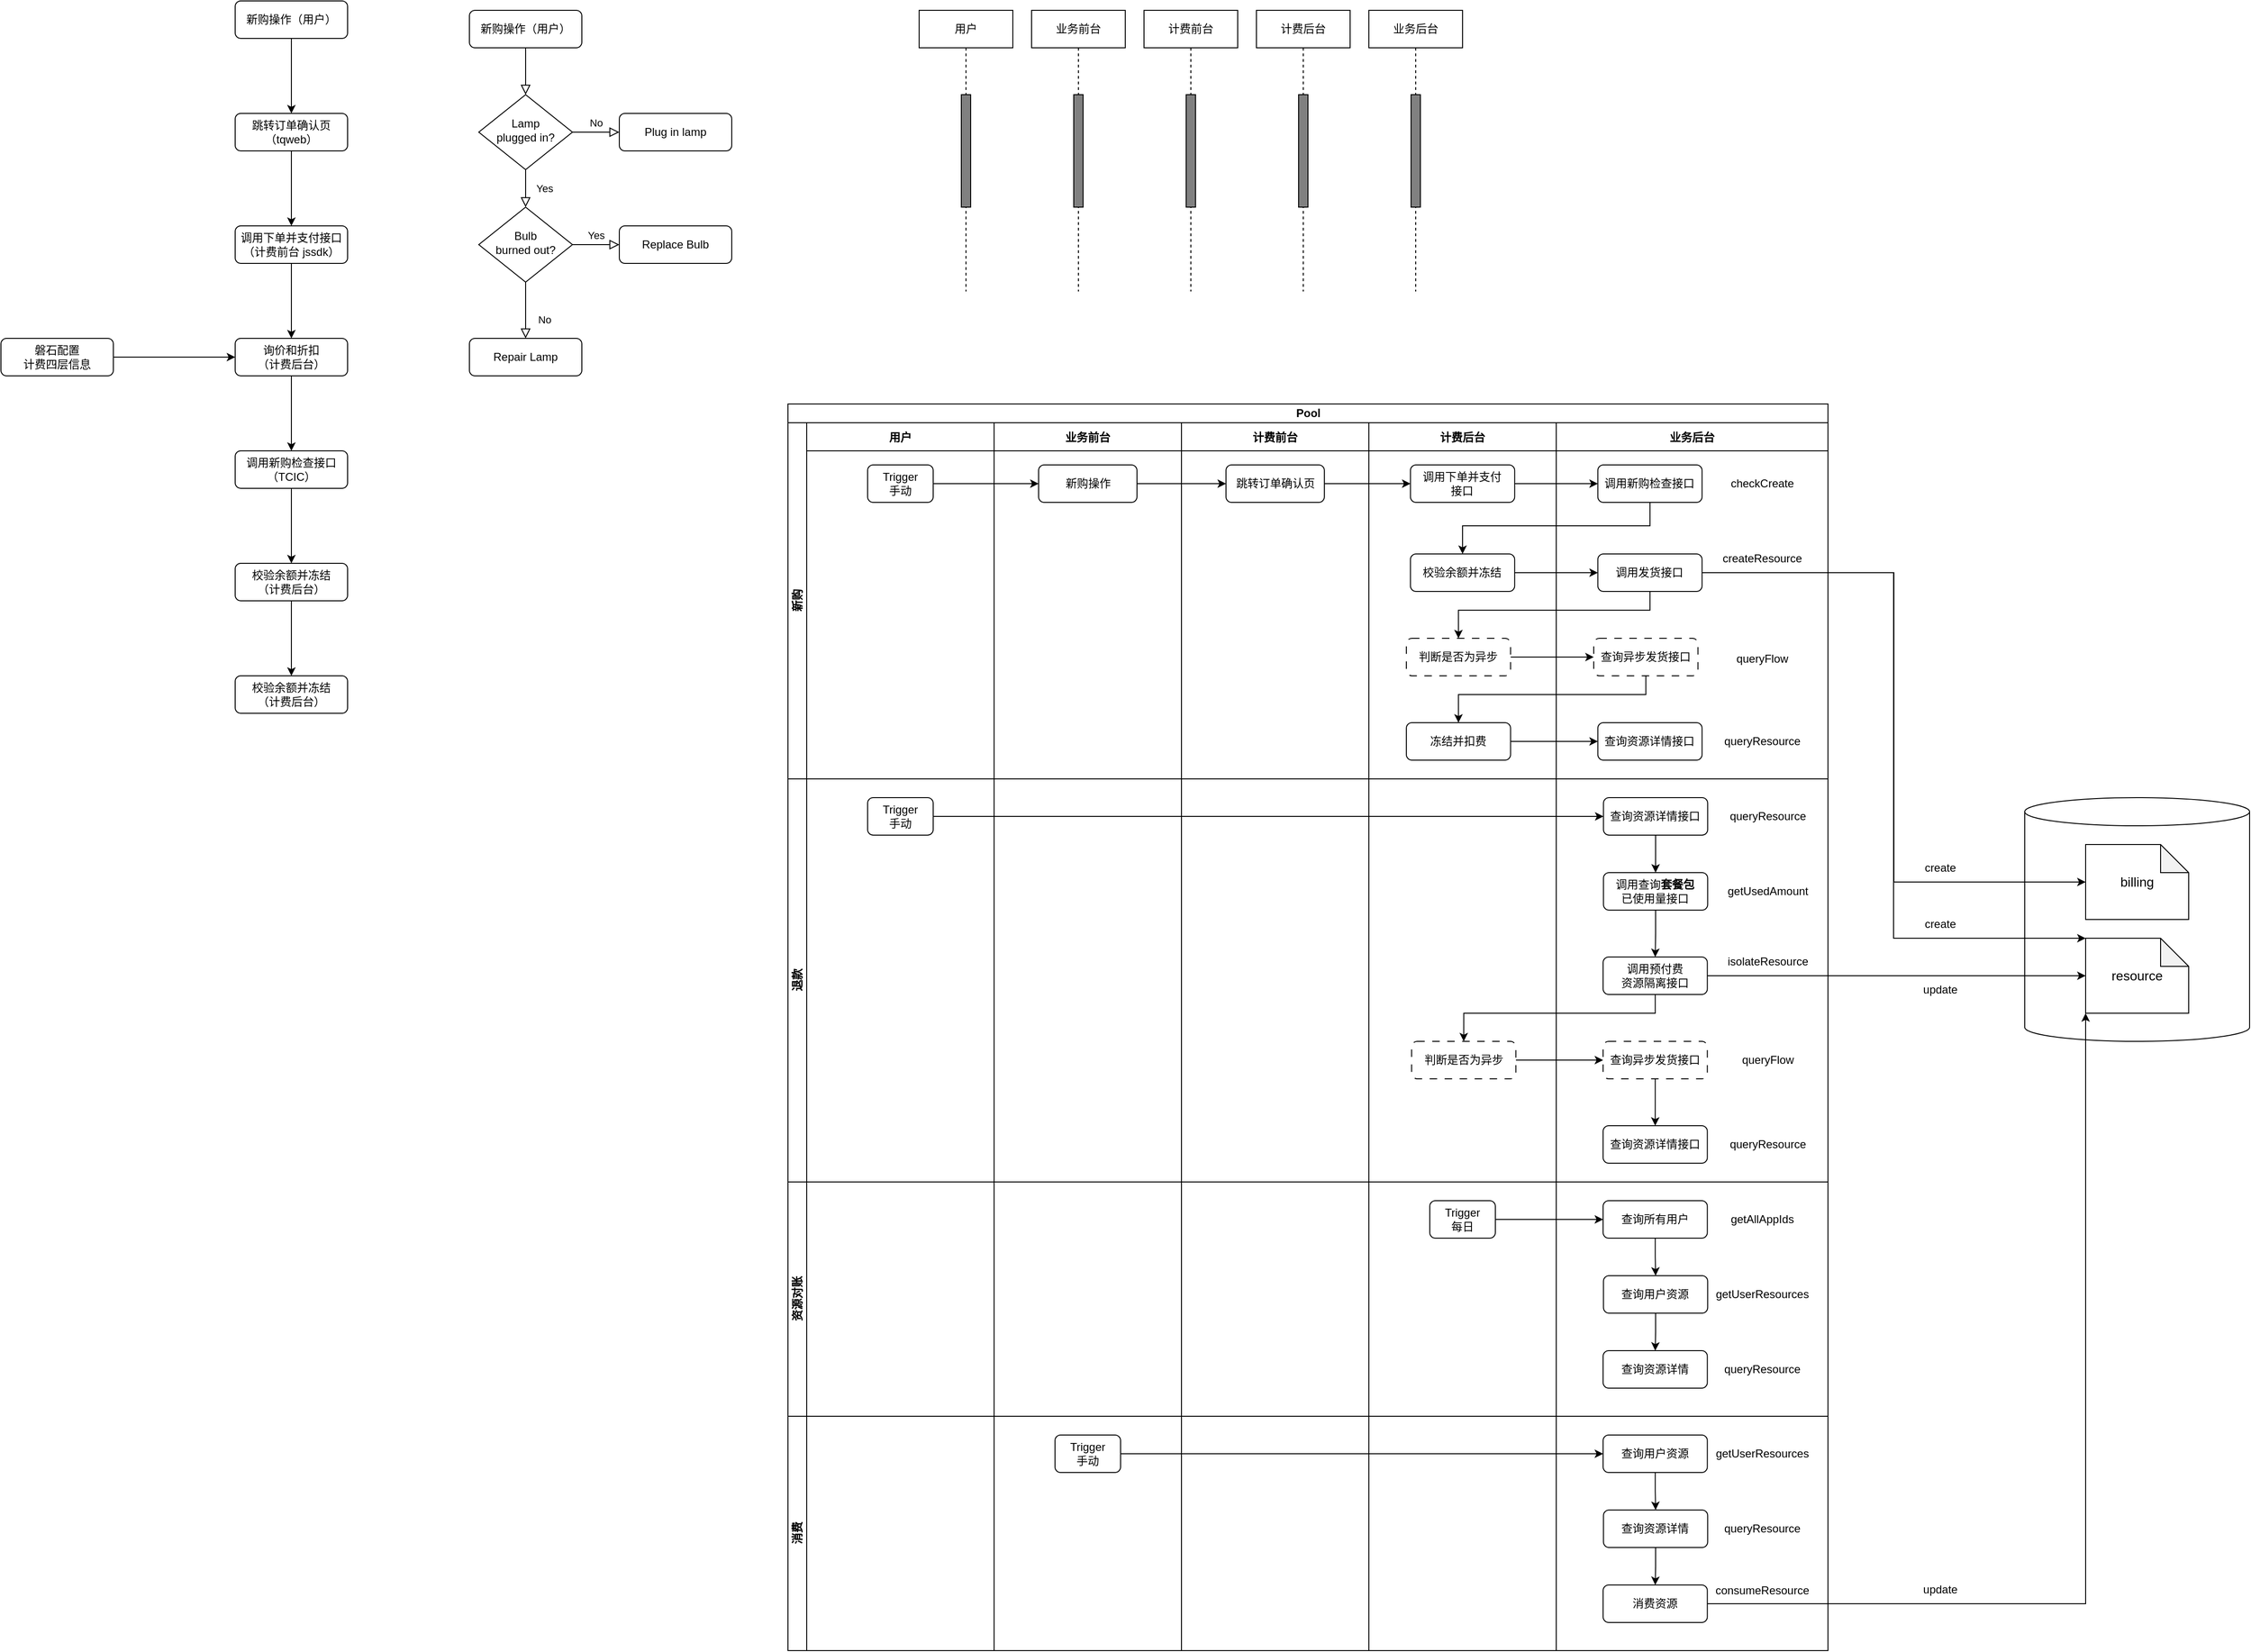 <mxfile version="22.1.11" type="github" pages="2">
  <diagram id="C5RBs43oDa-KdzZeNtuy" name="接口相关">
    <mxGraphModel dx="3297" dy="1367" grid="1" gridSize="10" guides="1" tooltips="1" connect="1" arrows="1" fold="1" page="1" pageScale="1" pageWidth="827" pageHeight="1169" math="0" shadow="0">
      <root>
        <mxCell id="WIyWlLk6GJQsqaUBKTNV-0" />
        <mxCell id="WIyWlLk6GJQsqaUBKTNV-1" parent="WIyWlLk6GJQsqaUBKTNV-0" />
        <mxCell id="WIyWlLk6GJQsqaUBKTNV-2" value="" style="rounded=0;html=1;jettySize=auto;orthogonalLoop=1;fontSize=11;endArrow=block;endFill=0;endSize=8;strokeWidth=1;shadow=0;labelBackgroundColor=none;edgeStyle=orthogonalEdgeStyle;" parent="WIyWlLk6GJQsqaUBKTNV-1" source="WIyWlLk6GJQsqaUBKTNV-3" target="WIyWlLk6GJQsqaUBKTNV-6" edge="1">
          <mxGeometry relative="1" as="geometry" />
        </mxCell>
        <mxCell id="WIyWlLk6GJQsqaUBKTNV-3" value="新购操作（用户）" style="rounded=1;whiteSpace=wrap;html=1;fontSize=12;glass=0;strokeWidth=1;shadow=0;" parent="WIyWlLk6GJQsqaUBKTNV-1" vertex="1">
          <mxGeometry x="160" y="80" width="120" height="40" as="geometry" />
        </mxCell>
        <mxCell id="WIyWlLk6GJQsqaUBKTNV-4" value="Yes" style="rounded=0;html=1;jettySize=auto;orthogonalLoop=1;fontSize=11;endArrow=block;endFill=0;endSize=8;strokeWidth=1;shadow=0;labelBackgroundColor=none;edgeStyle=orthogonalEdgeStyle;" parent="WIyWlLk6GJQsqaUBKTNV-1" source="WIyWlLk6GJQsqaUBKTNV-6" target="WIyWlLk6GJQsqaUBKTNV-10" edge="1">
          <mxGeometry y="20" relative="1" as="geometry">
            <mxPoint as="offset" />
          </mxGeometry>
        </mxCell>
        <mxCell id="WIyWlLk6GJQsqaUBKTNV-5" value="No" style="edgeStyle=orthogonalEdgeStyle;rounded=0;html=1;jettySize=auto;orthogonalLoop=1;fontSize=11;endArrow=block;endFill=0;endSize=8;strokeWidth=1;shadow=0;labelBackgroundColor=none;" parent="WIyWlLk6GJQsqaUBKTNV-1" source="WIyWlLk6GJQsqaUBKTNV-6" target="WIyWlLk6GJQsqaUBKTNV-7" edge="1">
          <mxGeometry y="10" relative="1" as="geometry">
            <mxPoint as="offset" />
          </mxGeometry>
        </mxCell>
        <mxCell id="WIyWlLk6GJQsqaUBKTNV-6" value="Lamp&lt;br&gt;plugged in?" style="rhombus;whiteSpace=wrap;html=1;shadow=0;fontFamily=Helvetica;fontSize=12;align=center;strokeWidth=1;spacing=6;spacingTop=-4;" parent="WIyWlLk6GJQsqaUBKTNV-1" vertex="1">
          <mxGeometry x="170" y="170" width="100" height="80" as="geometry" />
        </mxCell>
        <mxCell id="WIyWlLk6GJQsqaUBKTNV-7" value="Plug in lamp" style="rounded=1;whiteSpace=wrap;html=1;fontSize=12;glass=0;strokeWidth=1;shadow=0;" parent="WIyWlLk6GJQsqaUBKTNV-1" vertex="1">
          <mxGeometry x="320" y="190" width="120" height="40" as="geometry" />
        </mxCell>
        <mxCell id="WIyWlLk6GJQsqaUBKTNV-8" value="No" style="rounded=0;html=1;jettySize=auto;orthogonalLoop=1;fontSize=11;endArrow=block;endFill=0;endSize=8;strokeWidth=1;shadow=0;labelBackgroundColor=none;edgeStyle=orthogonalEdgeStyle;" parent="WIyWlLk6GJQsqaUBKTNV-1" source="WIyWlLk6GJQsqaUBKTNV-10" target="WIyWlLk6GJQsqaUBKTNV-11" edge="1">
          <mxGeometry x="0.333" y="20" relative="1" as="geometry">
            <mxPoint as="offset" />
          </mxGeometry>
        </mxCell>
        <mxCell id="WIyWlLk6GJQsqaUBKTNV-9" value="Yes" style="edgeStyle=orthogonalEdgeStyle;rounded=0;html=1;jettySize=auto;orthogonalLoop=1;fontSize=11;endArrow=block;endFill=0;endSize=8;strokeWidth=1;shadow=0;labelBackgroundColor=none;" parent="WIyWlLk6GJQsqaUBKTNV-1" source="WIyWlLk6GJQsqaUBKTNV-10" target="WIyWlLk6GJQsqaUBKTNV-12" edge="1">
          <mxGeometry y="10" relative="1" as="geometry">
            <mxPoint as="offset" />
          </mxGeometry>
        </mxCell>
        <mxCell id="WIyWlLk6GJQsqaUBKTNV-10" value="Bulb&lt;br&gt;burned out?" style="rhombus;whiteSpace=wrap;html=1;shadow=0;fontFamily=Helvetica;fontSize=12;align=center;strokeWidth=1;spacing=6;spacingTop=-4;" parent="WIyWlLk6GJQsqaUBKTNV-1" vertex="1">
          <mxGeometry x="170" y="290" width="100" height="80" as="geometry" />
        </mxCell>
        <mxCell id="WIyWlLk6GJQsqaUBKTNV-11" value="Repair Lamp" style="rounded=1;whiteSpace=wrap;html=1;fontSize=12;glass=0;strokeWidth=1;shadow=0;" parent="WIyWlLk6GJQsqaUBKTNV-1" vertex="1">
          <mxGeometry x="160" y="430" width="120" height="40" as="geometry" />
        </mxCell>
        <mxCell id="WIyWlLk6GJQsqaUBKTNV-12" value="Replace Bulb" style="rounded=1;whiteSpace=wrap;html=1;fontSize=12;glass=0;strokeWidth=1;shadow=0;" parent="WIyWlLk6GJQsqaUBKTNV-1" vertex="1">
          <mxGeometry x="320" y="310" width="120" height="40" as="geometry" />
        </mxCell>
        <mxCell id="LMd1qXZVv6Ur84xknYHX-2" value="" style="edgeStyle=orthogonalEdgeStyle;rounded=0;orthogonalLoop=1;jettySize=auto;html=1;" edge="1" parent="WIyWlLk6GJQsqaUBKTNV-1" source="LMd1qXZVv6Ur84xknYHX-0" target="LMd1qXZVv6Ur84xknYHX-1">
          <mxGeometry relative="1" as="geometry" />
        </mxCell>
        <mxCell id="LMd1qXZVv6Ur84xknYHX-0" value="新购操作（用户）" style="rounded=1;whiteSpace=wrap;html=1;fontSize=12;glass=0;strokeWidth=1;shadow=0;" vertex="1" parent="WIyWlLk6GJQsqaUBKTNV-1">
          <mxGeometry x="-90" y="70" width="120" height="40" as="geometry" />
        </mxCell>
        <mxCell id="LMd1qXZVv6Ur84xknYHX-4" value="" style="edgeStyle=orthogonalEdgeStyle;rounded=0;orthogonalLoop=1;jettySize=auto;html=1;" edge="1" parent="WIyWlLk6GJQsqaUBKTNV-1" source="LMd1qXZVv6Ur84xknYHX-1" target="LMd1qXZVv6Ur84xknYHX-3">
          <mxGeometry relative="1" as="geometry" />
        </mxCell>
        <mxCell id="LMd1qXZVv6Ur84xknYHX-1" value="跳转订单确认页（tqweb）" style="rounded=1;whiteSpace=wrap;html=1;fontSize=12;glass=0;strokeWidth=1;shadow=0;" vertex="1" parent="WIyWlLk6GJQsqaUBKTNV-1">
          <mxGeometry x="-90" y="190" width="120" height="40" as="geometry" />
        </mxCell>
        <mxCell id="LMd1qXZVv6Ur84xknYHX-6" value="" style="edgeStyle=orthogonalEdgeStyle;rounded=0;orthogonalLoop=1;jettySize=auto;html=1;" edge="1" parent="WIyWlLk6GJQsqaUBKTNV-1" source="LMd1qXZVv6Ur84xknYHX-3" target="LMd1qXZVv6Ur84xknYHX-5">
          <mxGeometry relative="1" as="geometry" />
        </mxCell>
        <mxCell id="LMd1qXZVv6Ur84xknYHX-3" value="调用下单并支付接口（计费前台 jssdk）" style="rounded=1;whiteSpace=wrap;html=1;fontSize=12;glass=0;strokeWidth=1;shadow=0;" vertex="1" parent="WIyWlLk6GJQsqaUBKTNV-1">
          <mxGeometry x="-90" y="310" width="120" height="40" as="geometry" />
        </mxCell>
        <mxCell id="LMd1qXZVv6Ur84xknYHX-10" value="" style="edgeStyle=orthogonalEdgeStyle;rounded=0;orthogonalLoop=1;jettySize=auto;html=1;" edge="1" parent="WIyWlLk6GJQsqaUBKTNV-1" source="LMd1qXZVv6Ur84xknYHX-5" target="LMd1qXZVv6Ur84xknYHX-9">
          <mxGeometry relative="1" as="geometry" />
        </mxCell>
        <mxCell id="LMd1qXZVv6Ur84xknYHX-5" value="询价和折扣&lt;br&gt;（计费后台）" style="rounded=1;whiteSpace=wrap;html=1;fontSize=12;glass=0;strokeWidth=1;shadow=0;" vertex="1" parent="WIyWlLk6GJQsqaUBKTNV-1">
          <mxGeometry x="-90" y="430" width="120" height="40" as="geometry" />
        </mxCell>
        <mxCell id="LMd1qXZVv6Ur84xknYHX-8" style="edgeStyle=orthogonalEdgeStyle;rounded=0;orthogonalLoop=1;jettySize=auto;html=1;entryX=0;entryY=0.5;entryDx=0;entryDy=0;" edge="1" parent="WIyWlLk6GJQsqaUBKTNV-1" source="LMd1qXZVv6Ur84xknYHX-7" target="LMd1qXZVv6Ur84xknYHX-5">
          <mxGeometry relative="1" as="geometry" />
        </mxCell>
        <mxCell id="LMd1qXZVv6Ur84xknYHX-7" value="磐石配置&lt;br&gt;计费四层信息" style="rounded=1;whiteSpace=wrap;html=1;fontSize=12;glass=0;strokeWidth=1;shadow=0;" vertex="1" parent="WIyWlLk6GJQsqaUBKTNV-1">
          <mxGeometry x="-340" y="430" width="120" height="40" as="geometry" />
        </mxCell>
        <mxCell id="LMd1qXZVv6Ur84xknYHX-12" value="" style="edgeStyle=orthogonalEdgeStyle;rounded=0;orthogonalLoop=1;jettySize=auto;html=1;" edge="1" parent="WIyWlLk6GJQsqaUBKTNV-1" source="LMd1qXZVv6Ur84xknYHX-9" target="LMd1qXZVv6Ur84xknYHX-11">
          <mxGeometry relative="1" as="geometry" />
        </mxCell>
        <mxCell id="LMd1qXZVv6Ur84xknYHX-9" value="调用新购检查接口&lt;br&gt;（TCIC）" style="rounded=1;whiteSpace=wrap;html=1;fontSize=12;glass=0;strokeWidth=1;shadow=0;" vertex="1" parent="WIyWlLk6GJQsqaUBKTNV-1">
          <mxGeometry x="-90" y="550" width="120" height="40" as="geometry" />
        </mxCell>
        <mxCell id="LMd1qXZVv6Ur84xknYHX-14" value="" style="edgeStyle=orthogonalEdgeStyle;rounded=0;orthogonalLoop=1;jettySize=auto;html=1;" edge="1" parent="WIyWlLk6GJQsqaUBKTNV-1" source="LMd1qXZVv6Ur84xknYHX-11" target="LMd1qXZVv6Ur84xknYHX-13">
          <mxGeometry relative="1" as="geometry" />
        </mxCell>
        <mxCell id="LMd1qXZVv6Ur84xknYHX-11" value="校验余额并冻结&lt;br style=&quot;border-color: var(--border-color);&quot;&gt;（计费后台）" style="rounded=1;whiteSpace=wrap;html=1;fontSize=12;glass=0;strokeWidth=1;shadow=0;" vertex="1" parent="WIyWlLk6GJQsqaUBKTNV-1">
          <mxGeometry x="-90" y="670" width="120" height="40" as="geometry" />
        </mxCell>
        <mxCell id="LMd1qXZVv6Ur84xknYHX-13" value="校验余额并冻结&lt;br style=&quot;border-color: var(--border-color);&quot;&gt;（计费后台）" style="rounded=1;whiteSpace=wrap;html=1;fontSize=12;glass=0;strokeWidth=1;shadow=0;" vertex="1" parent="WIyWlLk6GJQsqaUBKTNV-1">
          <mxGeometry x="-90" y="790" width="120" height="40" as="geometry" />
        </mxCell>
        <mxCell id="LMd1qXZVv6Ur84xknYHX-15" value="业务前台" style="shape=umlLifeline;perimeter=lifelinePerimeter;whiteSpace=wrap;html=1;container=1;dropTarget=0;collapsible=0;recursiveResize=0;outlineConnect=0;portConstraint=eastwest;newEdgeStyle={&quot;edgeStyle&quot;:&quot;elbowEdgeStyle&quot;,&quot;elbow&quot;:&quot;vertical&quot;,&quot;curved&quot;:0,&quot;rounded&quot;:0};" vertex="1" parent="WIyWlLk6GJQsqaUBKTNV-1">
          <mxGeometry x="760" y="80" width="100" height="300" as="geometry" />
        </mxCell>
        <mxCell id="LMd1qXZVv6Ur84xknYHX-16" value="" style="html=1;points=[[0,0,0,0,5],[0,1,0,0,-5],[1,0,0,0,5],[1,1,0,0,-5]];perimeter=orthogonalPerimeter;outlineConnect=0;targetShapes=umlLifeline;portConstraint=eastwest;newEdgeStyle={&quot;curved&quot;:0,&quot;rounded&quot;:0};fillColor=#808080;" vertex="1" parent="LMd1qXZVv6Ur84xknYHX-15">
          <mxGeometry x="45" y="90" width="10" height="120" as="geometry" />
        </mxCell>
        <mxCell id="LMd1qXZVv6Ur84xknYHX-17" value="用户" style="shape=umlLifeline;perimeter=lifelinePerimeter;whiteSpace=wrap;html=1;container=1;dropTarget=0;collapsible=0;recursiveResize=0;outlineConnect=0;portConstraint=eastwest;newEdgeStyle={&quot;edgeStyle&quot;:&quot;elbowEdgeStyle&quot;,&quot;elbow&quot;:&quot;vertical&quot;,&quot;curved&quot;:0,&quot;rounded&quot;:0};" vertex="1" parent="WIyWlLk6GJQsqaUBKTNV-1">
          <mxGeometry x="640" y="80" width="100" height="300" as="geometry" />
        </mxCell>
        <mxCell id="LMd1qXZVv6Ur84xknYHX-23" value="" style="html=1;points=[[0,0,0,0,5],[0,1,0,0,-5],[1,0,0,0,5],[1,1,0,0,-5]];perimeter=orthogonalPerimeter;outlineConnect=0;targetShapes=umlLifeline;portConstraint=eastwest;newEdgeStyle={&quot;curved&quot;:0,&quot;rounded&quot;:0};fillColor=#808080;" vertex="1" parent="LMd1qXZVv6Ur84xknYHX-17">
          <mxGeometry x="45" y="90" width="10" height="120" as="geometry" />
        </mxCell>
        <mxCell id="LMd1qXZVv6Ur84xknYHX-24" value="计费后台" style="shape=umlLifeline;perimeter=lifelinePerimeter;whiteSpace=wrap;html=1;container=1;dropTarget=0;collapsible=0;recursiveResize=0;outlineConnect=0;portConstraint=eastwest;newEdgeStyle={&quot;edgeStyle&quot;:&quot;elbowEdgeStyle&quot;,&quot;elbow&quot;:&quot;vertical&quot;,&quot;curved&quot;:0,&quot;rounded&quot;:0};" vertex="1" parent="WIyWlLk6GJQsqaUBKTNV-1">
          <mxGeometry x="1000" y="80" width="100" height="300" as="geometry" />
        </mxCell>
        <mxCell id="LMd1qXZVv6Ur84xknYHX-25" value="" style="html=1;points=[[0,0,0,0,5],[0,1,0,0,-5],[1,0,0,0,5],[1,1,0,0,-5]];perimeter=orthogonalPerimeter;outlineConnect=0;targetShapes=umlLifeline;portConstraint=eastwest;newEdgeStyle={&quot;curved&quot;:0,&quot;rounded&quot;:0};fillColor=#808080;" vertex="1" parent="LMd1qXZVv6Ur84xknYHX-24">
          <mxGeometry x="45" y="90" width="10" height="120" as="geometry" />
        </mxCell>
        <mxCell id="LMd1qXZVv6Ur84xknYHX-26" value="计费前台" style="shape=umlLifeline;perimeter=lifelinePerimeter;whiteSpace=wrap;html=1;container=1;dropTarget=0;collapsible=0;recursiveResize=0;outlineConnect=0;portConstraint=eastwest;newEdgeStyle={&quot;edgeStyle&quot;:&quot;elbowEdgeStyle&quot;,&quot;elbow&quot;:&quot;vertical&quot;,&quot;curved&quot;:0,&quot;rounded&quot;:0};" vertex="1" parent="WIyWlLk6GJQsqaUBKTNV-1">
          <mxGeometry x="880" y="80" width="100" height="300" as="geometry" />
        </mxCell>
        <mxCell id="LMd1qXZVv6Ur84xknYHX-27" value="" style="html=1;points=[[0,0,0,0,5],[0,1,0,0,-5],[1,0,0,0,5],[1,1,0,0,-5]];perimeter=orthogonalPerimeter;outlineConnect=0;targetShapes=umlLifeline;portConstraint=eastwest;newEdgeStyle={&quot;curved&quot;:0,&quot;rounded&quot;:0};fillColor=#808080;" vertex="1" parent="LMd1qXZVv6Ur84xknYHX-26">
          <mxGeometry x="45" y="90" width="10" height="120" as="geometry" />
        </mxCell>
        <mxCell id="LMd1qXZVv6Ur84xknYHX-30" value="业务后台" style="shape=umlLifeline;perimeter=lifelinePerimeter;whiteSpace=wrap;html=1;container=1;dropTarget=0;collapsible=0;recursiveResize=0;outlineConnect=0;portConstraint=eastwest;newEdgeStyle={&quot;edgeStyle&quot;:&quot;elbowEdgeStyle&quot;,&quot;elbow&quot;:&quot;vertical&quot;,&quot;curved&quot;:0,&quot;rounded&quot;:0};" vertex="1" parent="WIyWlLk6GJQsqaUBKTNV-1">
          <mxGeometry x="1120" y="80" width="100" height="300" as="geometry" />
        </mxCell>
        <mxCell id="LMd1qXZVv6Ur84xknYHX-31" value="" style="html=1;points=[[0,0,0,0,5],[0,1,0,0,-5],[1,0,0,0,5],[1,1,0,0,-5]];perimeter=orthogonalPerimeter;outlineConnect=0;targetShapes=umlLifeline;portConstraint=eastwest;newEdgeStyle={&quot;curved&quot;:0,&quot;rounded&quot;:0};fillColor=#808080;" vertex="1" parent="LMd1qXZVv6Ur84xknYHX-30">
          <mxGeometry x="45" y="90" width="10" height="120" as="geometry" />
        </mxCell>
        <mxCell id="LMd1qXZVv6Ur84xknYHX-55" value="Pool" style="swimlane;childLayout=stackLayout;resizeParent=1;resizeParentMax=0;horizontal=1;startSize=20;horizontalStack=0;html=1;" vertex="1" parent="WIyWlLk6GJQsqaUBKTNV-1">
          <mxGeometry x="500" y="500" width="1110" height="400" as="geometry" />
        </mxCell>
        <mxCell id="LMd1qXZVv6Ur84xknYHX-56" value="新购" style="swimlane;startSize=20;horizontal=0;html=1;" vertex="1" parent="LMd1qXZVv6Ur84xknYHX-55">
          <mxGeometry y="20" width="1110" height="380" as="geometry" />
        </mxCell>
        <mxCell id="LMd1qXZVv6Ur84xknYHX-59" value="用户" style="swimlane;startSize=30;" vertex="1" parent="LMd1qXZVv6Ur84xknYHX-56">
          <mxGeometry x="20" width="200" height="380" as="geometry" />
        </mxCell>
        <mxCell id="LMd1qXZVv6Ur84xknYHX-51" value="Trigger&lt;br&gt;手动" style="rounded=1;whiteSpace=wrap;html=1;fontSize=12;glass=0;strokeWidth=1;shadow=0;" vertex="1" parent="LMd1qXZVv6Ur84xknYHX-59">
          <mxGeometry x="65" y="45" width="70" height="40" as="geometry" />
        </mxCell>
        <mxCell id="LMd1qXZVv6Ur84xknYHX-65" value="业务前台" style="swimlane;startSize=30;" vertex="1" parent="LMd1qXZVv6Ur84xknYHX-56">
          <mxGeometry x="220" width="200" height="380" as="geometry" />
        </mxCell>
        <mxCell id="LMd1qXZVv6Ur84xknYHX-77" value="新购操作" style="rounded=1;whiteSpace=wrap;html=1;fontSize=12;glass=0;strokeWidth=1;shadow=0;" vertex="1" parent="LMd1qXZVv6Ur84xknYHX-65">
          <mxGeometry x="47.5" y="45" width="105" height="40" as="geometry" />
        </mxCell>
        <mxCell id="LMd1qXZVv6Ur84xknYHX-66" value="计费前台" style="swimlane;startSize=30;" vertex="1" parent="LMd1qXZVv6Ur84xknYHX-56">
          <mxGeometry x="420" width="200" height="380" as="geometry" />
        </mxCell>
        <mxCell id="LMd1qXZVv6Ur84xknYHX-79" value="跳转订单确认页" style="rounded=1;whiteSpace=wrap;html=1;fontSize=12;glass=0;strokeWidth=1;shadow=0;" vertex="1" parent="LMd1qXZVv6Ur84xknYHX-66">
          <mxGeometry x="47.5" y="45" width="105" height="40" as="geometry" />
        </mxCell>
        <mxCell id="LMd1qXZVv6Ur84xknYHX-67" value="计费后台" style="swimlane;startSize=30;" vertex="1" parent="LMd1qXZVv6Ur84xknYHX-56">
          <mxGeometry x="620" width="200" height="380" as="geometry" />
        </mxCell>
        <mxCell id="LMd1qXZVv6Ur84xknYHX-81" value="调用下单并支付&lt;br&gt;接口" style="rounded=1;whiteSpace=wrap;html=1;fontSize=12;glass=0;strokeWidth=1;shadow=0;" vertex="1" parent="LMd1qXZVv6Ur84xknYHX-67">
          <mxGeometry x="44.38" y="45" width="111.25" height="40" as="geometry" />
        </mxCell>
        <mxCell id="LMd1qXZVv6Ur84xknYHX-85" value="校验余额并冻结" style="rounded=1;whiteSpace=wrap;html=1;fontSize=12;glass=0;strokeWidth=1;shadow=0;" vertex="1" parent="LMd1qXZVv6Ur84xknYHX-67">
          <mxGeometry x="44.37" y="140" width="111.25" height="40" as="geometry" />
        </mxCell>
        <mxCell id="LMd1qXZVv6Ur84xknYHX-68" value="业务后台" style="swimlane;startSize=30;" vertex="1" parent="LMd1qXZVv6Ur84xknYHX-56">
          <mxGeometry x="820" width="290" height="380" as="geometry" />
        </mxCell>
        <mxCell id="LMd1qXZVv6Ur84xknYHX-83" value="调用新购检查接口" style="rounded=1;whiteSpace=wrap;html=1;fontSize=12;glass=0;strokeWidth=1;shadow=0;" vertex="1" parent="LMd1qXZVv6Ur84xknYHX-68">
          <mxGeometry x="44.37" y="45" width="111.25" height="40" as="geometry" />
        </mxCell>
        <mxCell id="LMd1qXZVv6Ur84xknYHX-87" value="调用发货接口" style="rounded=1;whiteSpace=wrap;html=1;fontSize=12;glass=0;strokeWidth=1;shadow=0;" vertex="1" parent="LMd1qXZVv6Ur84xknYHX-68">
          <mxGeometry x="44.37" y="140" width="111.25" height="40" as="geometry" />
        </mxCell>
        <mxCell id="LMd1qXZVv6Ur84xknYHX-94" value="查询资源详情接口" style="rounded=1;whiteSpace=wrap;html=1;fontSize=12;glass=0;strokeWidth=1;shadow=0;" vertex="1" parent="LMd1qXZVv6Ur84xknYHX-68">
          <mxGeometry x="44.37" y="320" width="111.25" height="40" as="geometry" />
        </mxCell>
        <mxCell id="LMd1qXZVv6Ur84xknYHX-99" value="createResource" style="text;html=1;strokeColor=none;fillColor=none;align=center;verticalAlign=middle;whiteSpace=wrap;rounded=0;" vertex="1" parent="LMd1qXZVv6Ur84xknYHX-68">
          <mxGeometry x="190" y="130" width="60" height="30" as="geometry" />
        </mxCell>
        <mxCell id="LMd1qXZVv6Ur84xknYHX-100" value="queryFlow" style="text;html=1;strokeColor=none;fillColor=none;align=center;verticalAlign=middle;whiteSpace=wrap;rounded=0;" vertex="1" parent="LMd1qXZVv6Ur84xknYHX-68">
          <mxGeometry x="190" y="237" width="60" height="30" as="geometry" />
        </mxCell>
        <mxCell id="LMd1qXZVv6Ur84xknYHX-101" value="queryResource" style="text;html=1;strokeColor=none;fillColor=none;align=center;verticalAlign=middle;whiteSpace=wrap;rounded=0;" vertex="1" parent="LMd1qXZVv6Ur84xknYHX-68">
          <mxGeometry x="190" y="325" width="60" height="30" as="geometry" />
        </mxCell>
        <mxCell id="LMd1qXZVv6Ur84xknYHX-98" value="checkCreate" style="text;html=1;strokeColor=none;fillColor=none;align=center;verticalAlign=middle;whiteSpace=wrap;rounded=0;" vertex="1" parent="LMd1qXZVv6Ur84xknYHX-68">
          <mxGeometry x="190" y="50" width="60" height="30" as="geometry" />
        </mxCell>
        <mxCell id="LMd1qXZVv6Ur84xknYHX-78" style="edgeStyle=orthogonalEdgeStyle;rounded=0;orthogonalLoop=1;jettySize=auto;html=1;entryX=0;entryY=0.5;entryDx=0;entryDy=0;" edge="1" parent="LMd1qXZVv6Ur84xknYHX-56" source="LMd1qXZVv6Ur84xknYHX-51" target="LMd1qXZVv6Ur84xknYHX-77">
          <mxGeometry relative="1" as="geometry" />
        </mxCell>
        <mxCell id="LMd1qXZVv6Ur84xknYHX-80" style="edgeStyle=orthogonalEdgeStyle;rounded=0;orthogonalLoop=1;jettySize=auto;html=1;entryX=0;entryY=0.5;entryDx=0;entryDy=0;" edge="1" parent="LMd1qXZVv6Ur84xknYHX-56" source="LMd1qXZVv6Ur84xknYHX-77" target="LMd1qXZVv6Ur84xknYHX-79">
          <mxGeometry relative="1" as="geometry" />
        </mxCell>
        <mxCell id="LMd1qXZVv6Ur84xknYHX-82" style="edgeStyle=orthogonalEdgeStyle;rounded=0;orthogonalLoop=1;jettySize=auto;html=1;" edge="1" parent="LMd1qXZVv6Ur84xknYHX-56" source="LMd1qXZVv6Ur84xknYHX-79" target="LMd1qXZVv6Ur84xknYHX-81">
          <mxGeometry relative="1" as="geometry" />
        </mxCell>
        <mxCell id="LMd1qXZVv6Ur84xknYHX-84" style="edgeStyle=orthogonalEdgeStyle;rounded=0;orthogonalLoop=1;jettySize=auto;html=1;entryX=0;entryY=0.5;entryDx=0;entryDy=0;" edge="1" parent="LMd1qXZVv6Ur84xknYHX-56" source="LMd1qXZVv6Ur84xknYHX-81" target="LMd1qXZVv6Ur84xknYHX-83">
          <mxGeometry relative="1" as="geometry" />
        </mxCell>
        <mxCell id="LMd1qXZVv6Ur84xknYHX-86" style="edgeStyle=orthogonalEdgeStyle;rounded=0;orthogonalLoop=1;jettySize=auto;html=1;entryX=0.5;entryY=0;entryDx=0;entryDy=0;" edge="1" parent="LMd1qXZVv6Ur84xknYHX-56" source="LMd1qXZVv6Ur84xknYHX-83" target="LMd1qXZVv6Ur84xknYHX-85">
          <mxGeometry relative="1" as="geometry">
            <Array as="points">
              <mxPoint x="920" y="110" />
              <mxPoint x="720" y="110" />
            </Array>
          </mxGeometry>
        </mxCell>
        <mxCell id="LMd1qXZVv6Ur84xknYHX-88" style="edgeStyle=orthogonalEdgeStyle;rounded=0;orthogonalLoop=1;jettySize=auto;html=1;entryX=0;entryY=0.5;entryDx=0;entryDy=0;" edge="1" parent="LMd1qXZVv6Ur84xknYHX-56" source="LMd1qXZVv6Ur84xknYHX-85" target="LMd1qXZVv6Ur84xknYHX-87">
          <mxGeometry relative="1" as="geometry" />
        </mxCell>
        <mxCell id="LMd1qXZVv6Ur84xknYHX-57" value="退款" style="swimlane;startSize=20;horizontal=0;html=1;" vertex="1" parent="WIyWlLk6GJQsqaUBKTNV-1">
          <mxGeometry x="500" y="900" width="1110" height="430" as="geometry" />
        </mxCell>
        <mxCell id="LMd1qXZVv6Ur84xknYHX-60" value="" style="swimlane;startSize=0;" vertex="1" parent="LMd1qXZVv6Ur84xknYHX-57">
          <mxGeometry x="20" width="200" height="430" as="geometry" />
        </mxCell>
        <mxCell id="LMd1qXZVv6Ur84xknYHX-115" value="Trigger&lt;br&gt;手动" style="rounded=1;whiteSpace=wrap;html=1;fontSize=12;glass=0;strokeWidth=1;shadow=0;" vertex="1" parent="LMd1qXZVv6Ur84xknYHX-60">
          <mxGeometry x="65" y="20" width="70" height="40" as="geometry" />
        </mxCell>
        <mxCell id="LMd1qXZVv6Ur84xknYHX-69" value="" style="swimlane;startSize=0;" vertex="1" parent="LMd1qXZVv6Ur84xknYHX-57">
          <mxGeometry x="220" width="200" height="430" as="geometry" />
        </mxCell>
        <mxCell id="LMd1qXZVv6Ur84xknYHX-70" value="" style="swimlane;startSize=0;" vertex="1" parent="LMd1qXZVv6Ur84xknYHX-57">
          <mxGeometry x="420" width="200" height="430" as="geometry" />
        </mxCell>
        <mxCell id="LMd1qXZVv6Ur84xknYHX-71" value="" style="swimlane;startSize=0;" vertex="1" parent="LMd1qXZVv6Ur84xknYHX-57">
          <mxGeometry x="620" width="200" height="430" as="geometry" />
        </mxCell>
        <mxCell id="LMd1qXZVv6Ur84xknYHX-72" value="" style="swimlane;startSize=0;" vertex="1" parent="LMd1qXZVv6Ur84xknYHX-57">
          <mxGeometry x="820" width="290" height="430" as="geometry" />
        </mxCell>
        <mxCell id="LMd1qXZVv6Ur84xknYHX-121" style="edgeStyle=orthogonalEdgeStyle;rounded=0;orthogonalLoop=1;jettySize=auto;html=1;entryX=0.5;entryY=0;entryDx=0;entryDy=0;" edge="1" parent="LMd1qXZVv6Ur84xknYHX-72" source="LMd1qXZVv6Ur84xknYHX-116" target="LMd1qXZVv6Ur84xknYHX-119">
          <mxGeometry relative="1" as="geometry" />
        </mxCell>
        <mxCell id="LMd1qXZVv6Ur84xknYHX-116" value="查询资源详情接口" style="rounded=1;whiteSpace=wrap;html=1;fontSize=12;glass=0;strokeWidth=1;shadow=0;" vertex="1" parent="LMd1qXZVv6Ur84xknYHX-72">
          <mxGeometry x="50.37" y="20" width="111.25" height="40" as="geometry" />
        </mxCell>
        <mxCell id="LMd1qXZVv6Ur84xknYHX-117" value="queryResource" style="text;html=1;strokeColor=none;fillColor=none;align=center;verticalAlign=middle;whiteSpace=wrap;rounded=0;" vertex="1" parent="LMd1qXZVv6Ur84xknYHX-72">
          <mxGeometry x="196" y="25" width="60" height="30" as="geometry" />
        </mxCell>
        <mxCell id="LMd1qXZVv6Ur84xknYHX-119" value="&lt;div&gt;调用查询&lt;b&gt;套餐包&lt;/b&gt;&lt;br&gt;已使用量接口&lt;/div&gt;" style="rounded=1;whiteSpace=wrap;html=1;fontSize=12;glass=0;strokeWidth=1;shadow=0;" vertex="1" parent="LMd1qXZVv6Ur84xknYHX-72">
          <mxGeometry x="50.37" y="100" width="111.25" height="40" as="geometry" />
        </mxCell>
        <mxCell id="LMd1qXZVv6Ur84xknYHX-120" value="getUsedAmount" style="text;html=1;strokeColor=none;fillColor=none;align=center;verticalAlign=middle;whiteSpace=wrap;rounded=0;" vertex="1" parent="LMd1qXZVv6Ur84xknYHX-72">
          <mxGeometry x="196" y="105" width="60" height="30" as="geometry" />
        </mxCell>
        <mxCell id="LMd1qXZVv6Ur84xknYHX-126" value="isolateResource" style="text;html=1;strokeColor=none;fillColor=none;align=center;verticalAlign=middle;whiteSpace=wrap;rounded=0;" vertex="1" parent="LMd1qXZVv6Ur84xknYHX-72">
          <mxGeometry x="196" y="180" width="60" height="30" as="geometry" />
        </mxCell>
        <mxCell id="LMd1qXZVv6Ur84xknYHX-118" style="edgeStyle=orthogonalEdgeStyle;rounded=0;orthogonalLoop=1;jettySize=auto;html=1;entryX=0;entryY=0.5;entryDx=0;entryDy=0;" edge="1" parent="LMd1qXZVv6Ur84xknYHX-57" source="LMd1qXZVv6Ur84xknYHX-115" target="LMd1qXZVv6Ur84xknYHX-116">
          <mxGeometry relative="1" as="geometry" />
        </mxCell>
        <mxCell id="LMd1qXZVv6Ur84xknYHX-58" value="资源对账" style="swimlane;startSize=20;horizontal=0;html=1;" vertex="1" parent="WIyWlLk6GJQsqaUBKTNV-1">
          <mxGeometry x="500" y="1330" width="1110" height="250" as="geometry" />
        </mxCell>
        <mxCell id="LMd1qXZVv6Ur84xknYHX-61" value="" style="swimlane;startSize=0;" vertex="1" parent="LMd1qXZVv6Ur84xknYHX-58">
          <mxGeometry x="20" width="200" height="250" as="geometry" />
        </mxCell>
        <mxCell id="LMd1qXZVv6Ur84xknYHX-73" value="" style="swimlane;startSize=0;" vertex="1" parent="LMd1qXZVv6Ur84xknYHX-58">
          <mxGeometry x="220" width="200" height="250" as="geometry" />
        </mxCell>
        <mxCell id="LMd1qXZVv6Ur84xknYHX-74" value="" style="swimlane;startSize=0;" vertex="1" parent="LMd1qXZVv6Ur84xknYHX-58">
          <mxGeometry x="420" width="200" height="250" as="geometry" />
        </mxCell>
        <mxCell id="LMd1qXZVv6Ur84xknYHX-75" value="" style="swimlane;startSize=0;" vertex="1" parent="LMd1qXZVv6Ur84xknYHX-58">
          <mxGeometry x="620" width="200" height="250" as="geometry" />
        </mxCell>
        <mxCell id="LMd1qXZVv6Ur84xknYHX-102" value="Trigger&lt;br&gt;每日" style="rounded=1;whiteSpace=wrap;html=1;fontSize=12;glass=0;strokeWidth=1;shadow=0;" vertex="1" parent="LMd1qXZVv6Ur84xknYHX-75">
          <mxGeometry x="65" y="20" width="70" height="40" as="geometry" />
        </mxCell>
        <mxCell id="LMd1qXZVv6Ur84xknYHX-76" value="" style="swimlane;startSize=0;" vertex="1" parent="LMd1qXZVv6Ur84xknYHX-58">
          <mxGeometry x="820" width="290" height="250" as="geometry">
            <mxRectangle x="820" width="50" height="40" as="alternateBounds" />
          </mxGeometry>
        </mxCell>
        <mxCell id="LMd1qXZVv6Ur84xknYHX-113" style="edgeStyle=orthogonalEdgeStyle;rounded=0;orthogonalLoop=1;jettySize=auto;html=1;" edge="1" parent="LMd1qXZVv6Ur84xknYHX-76" source="LMd1qXZVv6Ur84xknYHX-103" target="LMd1qXZVv6Ur84xknYHX-106">
          <mxGeometry relative="1" as="geometry" />
        </mxCell>
        <mxCell id="LMd1qXZVv6Ur84xknYHX-103" value="查询所有用户" style="rounded=1;whiteSpace=wrap;html=1;fontSize=12;glass=0;strokeWidth=1;shadow=0;" vertex="1" parent="LMd1qXZVv6Ur84xknYHX-76">
          <mxGeometry x="50" y="20" width="111.25" height="40" as="geometry" />
        </mxCell>
        <mxCell id="LMd1qXZVv6Ur84xknYHX-105" value="getAllAppIds" style="text;html=1;strokeColor=none;fillColor=none;align=center;verticalAlign=middle;whiteSpace=wrap;rounded=0;" vertex="1" parent="LMd1qXZVv6Ur84xknYHX-76">
          <mxGeometry x="190" y="25" width="60" height="30" as="geometry" />
        </mxCell>
        <mxCell id="LMd1qXZVv6Ur84xknYHX-114" style="edgeStyle=orthogonalEdgeStyle;rounded=0;orthogonalLoop=1;jettySize=auto;html=1;" edge="1" parent="LMd1qXZVv6Ur84xknYHX-76" source="LMd1qXZVv6Ur84xknYHX-106" target="LMd1qXZVv6Ur84xknYHX-108">
          <mxGeometry relative="1" as="geometry" />
        </mxCell>
        <mxCell id="LMd1qXZVv6Ur84xknYHX-106" value="查询用户资源" style="rounded=1;whiteSpace=wrap;html=1;fontSize=12;glass=0;strokeWidth=1;shadow=0;" vertex="1" parent="LMd1qXZVv6Ur84xknYHX-76">
          <mxGeometry x="50.37" y="100" width="111.25" height="40" as="geometry" />
        </mxCell>
        <mxCell id="LMd1qXZVv6Ur84xknYHX-107" value="getUserResources" style="text;html=1;strokeColor=none;fillColor=none;align=center;verticalAlign=middle;whiteSpace=wrap;rounded=0;" vertex="1" parent="LMd1qXZVv6Ur84xknYHX-76">
          <mxGeometry x="190" y="105" width="60" height="30" as="geometry" />
        </mxCell>
        <mxCell id="LMd1qXZVv6Ur84xknYHX-108" value="查询资源详情" style="rounded=1;whiteSpace=wrap;html=1;fontSize=12;glass=0;strokeWidth=1;shadow=0;" vertex="1" parent="LMd1qXZVv6Ur84xknYHX-76">
          <mxGeometry x="50" y="180" width="111.25" height="40" as="geometry" />
        </mxCell>
        <mxCell id="LMd1qXZVv6Ur84xknYHX-112" value="queryResource" style="text;html=1;strokeColor=none;fillColor=none;align=center;verticalAlign=middle;whiteSpace=wrap;rounded=0;" vertex="1" parent="LMd1qXZVv6Ur84xknYHX-76">
          <mxGeometry x="190" y="185" width="60" height="30" as="geometry" />
        </mxCell>
        <mxCell id="LMd1qXZVv6Ur84xknYHX-104" style="edgeStyle=orthogonalEdgeStyle;rounded=0;orthogonalLoop=1;jettySize=auto;html=1;entryX=0;entryY=0.5;entryDx=0;entryDy=0;" edge="1" parent="LMd1qXZVv6Ur84xknYHX-58" source="LMd1qXZVv6Ur84xknYHX-102" target="LMd1qXZVv6Ur84xknYHX-103">
          <mxGeometry relative="1" as="geometry" />
        </mxCell>
        <mxCell id="LMd1qXZVv6Ur84xknYHX-92" style="edgeStyle=orthogonalEdgeStyle;rounded=0;orthogonalLoop=1;jettySize=auto;html=1;entryX=0;entryY=0.5;entryDx=0;entryDy=0;" edge="1" parent="WIyWlLk6GJQsqaUBKTNV-1" source="LMd1qXZVv6Ur84xknYHX-89" target="LMd1qXZVv6Ur84xknYHX-90">
          <mxGeometry relative="1" as="geometry" />
        </mxCell>
        <mxCell id="LMd1qXZVv6Ur84xknYHX-89" value="判断是否为异步" style="rounded=1;whiteSpace=wrap;html=1;fontSize=12;glass=0;strokeWidth=1;shadow=0;dashed=1;dashPattern=8 8;" vertex="1" parent="WIyWlLk6GJQsqaUBKTNV-1">
          <mxGeometry x="1160" y="750" width="111.25" height="40" as="geometry" />
        </mxCell>
        <mxCell id="LMd1qXZVv6Ur84xknYHX-95" style="edgeStyle=orthogonalEdgeStyle;rounded=0;orthogonalLoop=1;jettySize=auto;html=1;entryX=0.5;entryY=0;entryDx=0;entryDy=0;" edge="1" parent="WIyWlLk6GJQsqaUBKTNV-1" source="LMd1qXZVv6Ur84xknYHX-90" target="LMd1qXZVv6Ur84xknYHX-93">
          <mxGeometry relative="1" as="geometry">
            <Array as="points">
              <mxPoint x="1416" y="810" />
              <mxPoint x="1216" y="810" />
            </Array>
          </mxGeometry>
        </mxCell>
        <mxCell id="LMd1qXZVv6Ur84xknYHX-90" value="查询异步发货接口" style="rounded=1;whiteSpace=wrap;html=1;fontSize=12;glass=0;strokeWidth=1;shadow=0;dashed=1;dashPattern=8 8;" vertex="1" parent="WIyWlLk6GJQsqaUBKTNV-1">
          <mxGeometry x="1359.99" y="750" width="111.25" height="40" as="geometry" />
        </mxCell>
        <mxCell id="LMd1qXZVv6Ur84xknYHX-91" style="edgeStyle=orthogonalEdgeStyle;rounded=0;orthogonalLoop=1;jettySize=auto;html=1;entryX=0.5;entryY=0;entryDx=0;entryDy=0;" edge="1" parent="WIyWlLk6GJQsqaUBKTNV-1" source="LMd1qXZVv6Ur84xknYHX-87" target="LMd1qXZVv6Ur84xknYHX-89">
          <mxGeometry relative="1" as="geometry">
            <Array as="points">
              <mxPoint x="1420" y="720" />
              <mxPoint x="1216" y="720" />
            </Array>
          </mxGeometry>
        </mxCell>
        <mxCell id="LMd1qXZVv6Ur84xknYHX-96" style="edgeStyle=orthogonalEdgeStyle;rounded=0;orthogonalLoop=1;jettySize=auto;html=1;" edge="1" parent="WIyWlLk6GJQsqaUBKTNV-1" source="LMd1qXZVv6Ur84xknYHX-93" target="LMd1qXZVv6Ur84xknYHX-94">
          <mxGeometry relative="1" as="geometry" />
        </mxCell>
        <mxCell id="LMd1qXZVv6Ur84xknYHX-93" value="冻结并扣费" style="rounded=1;whiteSpace=wrap;html=1;fontSize=12;glass=0;strokeWidth=1;shadow=0;" vertex="1" parent="WIyWlLk6GJQsqaUBKTNV-1">
          <mxGeometry x="1160" y="840" width="111.25" height="40" as="geometry" />
        </mxCell>
        <mxCell id="LMd1qXZVv6Ur84xknYHX-132" style="edgeStyle=orthogonalEdgeStyle;rounded=0;orthogonalLoop=1;jettySize=auto;html=1;entryX=0.5;entryY=0;entryDx=0;entryDy=0;" edge="1" parent="WIyWlLk6GJQsqaUBKTNV-1" source="LMd1qXZVv6Ur84xknYHX-122" target="LMd1qXZVv6Ur84xknYHX-127">
          <mxGeometry relative="1" as="geometry" />
        </mxCell>
        <mxCell id="LMd1qXZVv6Ur84xknYHX-122" value="查询异步发货接口" style="rounded=1;whiteSpace=wrap;html=1;fontSize=12;glass=0;strokeWidth=1;shadow=0;dashed=1;dashPattern=8 8;" vertex="1" parent="WIyWlLk6GJQsqaUBKTNV-1">
          <mxGeometry x="1370.0" y="1180" width="111.25" height="40" as="geometry" />
        </mxCell>
        <mxCell id="LMd1qXZVv6Ur84xknYHX-123" value="queryFlow" style="text;html=1;strokeColor=none;fillColor=none;align=center;verticalAlign=middle;whiteSpace=wrap;rounded=0;" vertex="1" parent="WIyWlLk6GJQsqaUBKTNV-1">
          <mxGeometry x="1515.63" y="1185" width="60" height="30" as="geometry" />
        </mxCell>
        <mxCell id="LMd1qXZVv6Ur84xknYHX-134" style="edgeStyle=orthogonalEdgeStyle;rounded=0;orthogonalLoop=1;jettySize=auto;html=1;" edge="1" parent="WIyWlLk6GJQsqaUBKTNV-1" source="LMd1qXZVv6Ur84xknYHX-124" target="LMd1qXZVv6Ur84xknYHX-122">
          <mxGeometry relative="1" as="geometry" />
        </mxCell>
        <mxCell id="LMd1qXZVv6Ur84xknYHX-124" value="判断是否为异步" style="rounded=1;whiteSpace=wrap;html=1;fontSize=12;glass=0;strokeWidth=1;shadow=0;dashed=1;dashPattern=8 8;" vertex="1" parent="WIyWlLk6GJQsqaUBKTNV-1">
          <mxGeometry x="1165.63" y="1180" width="111.25" height="40" as="geometry" />
        </mxCell>
        <mxCell id="LMd1qXZVv6Ur84xknYHX-133" style="edgeStyle=orthogonalEdgeStyle;rounded=0;orthogonalLoop=1;jettySize=auto;html=1;entryX=0.5;entryY=0;entryDx=0;entryDy=0;" edge="1" parent="WIyWlLk6GJQsqaUBKTNV-1" source="LMd1qXZVv6Ur84xknYHX-125" target="LMd1qXZVv6Ur84xknYHX-124">
          <mxGeometry relative="1" as="geometry">
            <Array as="points">
              <mxPoint x="1426" y="1150" />
              <mxPoint x="1221" y="1150" />
            </Array>
          </mxGeometry>
        </mxCell>
        <mxCell id="LMd1qXZVv6Ur84xknYHX-125" value="调用预付费&lt;br&gt;资源隔离接口" style="rounded=1;whiteSpace=wrap;html=1;fontSize=12;glass=0;strokeWidth=1;shadow=0;" vertex="1" parent="WIyWlLk6GJQsqaUBKTNV-1">
          <mxGeometry x="1370.0" y="1090" width="111.25" height="40" as="geometry" />
        </mxCell>
        <mxCell id="LMd1qXZVv6Ur84xknYHX-127" value="查询资源详情接口" style="rounded=1;whiteSpace=wrap;html=1;fontSize=12;glass=0;strokeWidth=1;shadow=0;" vertex="1" parent="WIyWlLk6GJQsqaUBKTNV-1">
          <mxGeometry x="1370.0" y="1270" width="111.25" height="40" as="geometry" />
        </mxCell>
        <mxCell id="LMd1qXZVv6Ur84xknYHX-128" value="queryResource" style="text;html=1;strokeColor=none;fillColor=none;align=center;verticalAlign=middle;whiteSpace=wrap;rounded=0;" vertex="1" parent="WIyWlLk6GJQsqaUBKTNV-1">
          <mxGeometry x="1515.63" y="1275" width="60" height="30" as="geometry" />
        </mxCell>
        <mxCell id="LMd1qXZVv6Ur84xknYHX-129" style="edgeStyle=orthogonalEdgeStyle;rounded=0;orthogonalLoop=1;jettySize=auto;html=1;entryX=0.5;entryY=0;entryDx=0;entryDy=0;" edge="1" parent="WIyWlLk6GJQsqaUBKTNV-1" source="LMd1qXZVv6Ur84xknYHX-119" target="LMd1qXZVv6Ur84xknYHX-125">
          <mxGeometry relative="1" as="geometry" />
        </mxCell>
        <mxCell id="LMd1qXZVv6Ur84xknYHX-135" value="" style="shape=cylinder3;whiteSpace=wrap;html=1;boundedLbl=1;backgroundOutline=1;size=15;" vertex="1" parent="WIyWlLk6GJQsqaUBKTNV-1">
          <mxGeometry x="1820" y="920" width="240" height="260" as="geometry" />
        </mxCell>
        <mxCell id="LMd1qXZVv6Ur84xknYHX-137" value="&lt;font style=&quot;font-size: 14px;&quot;&gt;billing&lt;/font&gt;" style="shape=note;whiteSpace=wrap;html=1;backgroundOutline=1;darkOpacity=0.05;" vertex="1" parent="WIyWlLk6GJQsqaUBKTNV-1">
          <mxGeometry x="1885" y="970" width="110" height="80" as="geometry" />
        </mxCell>
        <mxCell id="LMd1qXZVv6Ur84xknYHX-138" value="&lt;font style=&quot;font-size: 14px;&quot;&gt;resource&lt;/font&gt;" style="shape=note;whiteSpace=wrap;html=1;backgroundOutline=1;darkOpacity=0.05;" vertex="1" parent="WIyWlLk6GJQsqaUBKTNV-1">
          <mxGeometry x="1885" y="1070" width="110" height="80" as="geometry" />
        </mxCell>
        <mxCell id="LMd1qXZVv6Ur84xknYHX-143" style="edgeStyle=orthogonalEdgeStyle;rounded=0;orthogonalLoop=1;jettySize=auto;html=1;entryX=0;entryY=0.5;entryDx=0;entryDy=0;entryPerimeter=0;" edge="1" parent="WIyWlLk6GJQsqaUBKTNV-1" source="LMd1qXZVv6Ur84xknYHX-125" target="LMd1qXZVv6Ur84xknYHX-138">
          <mxGeometry relative="1" as="geometry" />
        </mxCell>
        <mxCell id="LMd1qXZVv6Ur84xknYHX-144" style="edgeStyle=orthogonalEdgeStyle;rounded=0;orthogonalLoop=1;jettySize=auto;html=1;entryX=0;entryY=0.5;entryDx=0;entryDy=0;entryPerimeter=0;" edge="1" parent="WIyWlLk6GJQsqaUBKTNV-1" source="LMd1qXZVv6Ur84xknYHX-87" target="LMd1qXZVv6Ur84xknYHX-137">
          <mxGeometry relative="1" as="geometry" />
        </mxCell>
        <mxCell id="LMd1qXZVv6Ur84xknYHX-145" style="edgeStyle=orthogonalEdgeStyle;rounded=0;orthogonalLoop=1;jettySize=auto;html=1;entryX=0;entryY=0;entryDx=0;entryDy=0;entryPerimeter=0;" edge="1" parent="WIyWlLk6GJQsqaUBKTNV-1" source="LMd1qXZVv6Ur84xknYHX-87" target="LMd1qXZVv6Ur84xknYHX-138">
          <mxGeometry relative="1" as="geometry">
            <Array as="points">
              <mxPoint x="1680" y="680" />
              <mxPoint x="1680" y="1070" />
            </Array>
          </mxGeometry>
        </mxCell>
        <mxCell id="LMd1qXZVv6Ur84xknYHX-146" value="create" style="text;html=1;strokeColor=none;fillColor=none;align=center;verticalAlign=middle;whiteSpace=wrap;rounded=0;" vertex="1" parent="WIyWlLk6GJQsqaUBKTNV-1">
          <mxGeometry x="1700" y="980" width="60" height="30" as="geometry" />
        </mxCell>
        <mxCell id="LMd1qXZVv6Ur84xknYHX-147" value="create" style="text;html=1;strokeColor=none;fillColor=none;align=center;verticalAlign=middle;whiteSpace=wrap;rounded=0;" vertex="1" parent="WIyWlLk6GJQsqaUBKTNV-1">
          <mxGeometry x="1700" y="1040" width="60" height="30" as="geometry" />
        </mxCell>
        <mxCell id="LMd1qXZVv6Ur84xknYHX-148" value="update" style="text;html=1;strokeColor=none;fillColor=none;align=center;verticalAlign=middle;whiteSpace=wrap;rounded=0;" vertex="1" parent="WIyWlLk6GJQsqaUBKTNV-1">
          <mxGeometry x="1700" y="1110" width="60" height="30" as="geometry" />
        </mxCell>
        <mxCell id="LMd1qXZVv6Ur84xknYHX-149" value="消费" style="swimlane;startSize=20;horizontal=0;html=1;" vertex="1" parent="WIyWlLk6GJQsqaUBKTNV-1">
          <mxGeometry x="500" y="1580" width="1110" height="250" as="geometry" />
        </mxCell>
        <mxCell id="LMd1qXZVv6Ur84xknYHX-150" value="" style="swimlane;startSize=0;" vertex="1" parent="LMd1qXZVv6Ur84xknYHX-149">
          <mxGeometry x="20" width="200" height="250" as="geometry" />
        </mxCell>
        <mxCell id="LMd1qXZVv6Ur84xknYHX-151" value="" style="swimlane;startSize=0;" vertex="1" parent="LMd1qXZVv6Ur84xknYHX-149">
          <mxGeometry x="220" width="200" height="250" as="geometry" />
        </mxCell>
        <mxCell id="LMd1qXZVv6Ur84xknYHX-154" value="Trigger&lt;br&gt;手动" style="rounded=1;whiteSpace=wrap;html=1;fontSize=12;glass=0;strokeWidth=1;shadow=0;" vertex="1" parent="LMd1qXZVv6Ur84xknYHX-151">
          <mxGeometry x="65" y="20" width="70" height="40" as="geometry" />
        </mxCell>
        <mxCell id="LMd1qXZVv6Ur84xknYHX-152" value="" style="swimlane;startSize=0;" vertex="1" parent="LMd1qXZVv6Ur84xknYHX-149">
          <mxGeometry x="420" width="200" height="250" as="geometry" />
        </mxCell>
        <mxCell id="LMd1qXZVv6Ur84xknYHX-153" value="" style="swimlane;startSize=0;" vertex="1" parent="LMd1qXZVv6Ur84xknYHX-149">
          <mxGeometry x="620" width="200" height="250" as="geometry" />
        </mxCell>
        <mxCell id="LMd1qXZVv6Ur84xknYHX-155" value="" style="swimlane;startSize=0;" vertex="1" parent="LMd1qXZVv6Ur84xknYHX-149">
          <mxGeometry x="820" width="290" height="250" as="geometry">
            <mxRectangle x="820" width="50" height="40" as="alternateBounds" />
          </mxGeometry>
        </mxCell>
        <mxCell id="LMd1qXZVv6Ur84xknYHX-156" style="edgeStyle=orthogonalEdgeStyle;rounded=0;orthogonalLoop=1;jettySize=auto;html=1;" edge="1" parent="LMd1qXZVv6Ur84xknYHX-155" source="LMd1qXZVv6Ur84xknYHX-157" target="LMd1qXZVv6Ur84xknYHX-160">
          <mxGeometry relative="1" as="geometry" />
        </mxCell>
        <mxCell id="LMd1qXZVv6Ur84xknYHX-157" value="查询用户资源" style="rounded=1;whiteSpace=wrap;html=1;fontSize=12;glass=0;strokeWidth=1;shadow=0;" vertex="1" parent="LMd1qXZVv6Ur84xknYHX-155">
          <mxGeometry x="50" y="20" width="111.25" height="40" as="geometry" />
        </mxCell>
        <mxCell id="LMd1qXZVv6Ur84xknYHX-158" value="getUserResources" style="text;html=1;strokeColor=none;fillColor=none;align=center;verticalAlign=middle;whiteSpace=wrap;rounded=0;" vertex="1" parent="LMd1qXZVv6Ur84xknYHX-155">
          <mxGeometry x="190" y="25" width="60" height="30" as="geometry" />
        </mxCell>
        <mxCell id="LMd1qXZVv6Ur84xknYHX-159" style="edgeStyle=orthogonalEdgeStyle;rounded=0;orthogonalLoop=1;jettySize=auto;html=1;" edge="1" parent="LMd1qXZVv6Ur84xknYHX-155" source="LMd1qXZVv6Ur84xknYHX-160" target="LMd1qXZVv6Ur84xknYHX-162">
          <mxGeometry relative="1" as="geometry" />
        </mxCell>
        <mxCell id="LMd1qXZVv6Ur84xknYHX-160" value="查询资源详情" style="rounded=1;whiteSpace=wrap;html=1;fontSize=12;glass=0;strokeWidth=1;shadow=0;" vertex="1" parent="LMd1qXZVv6Ur84xknYHX-155">
          <mxGeometry x="50.37" y="100" width="111.25" height="40" as="geometry" />
        </mxCell>
        <mxCell id="LMd1qXZVv6Ur84xknYHX-161" value="queryResource" style="text;html=1;strokeColor=none;fillColor=none;align=center;verticalAlign=middle;whiteSpace=wrap;rounded=0;" vertex="1" parent="LMd1qXZVv6Ur84xknYHX-155">
          <mxGeometry x="190" y="105" width="60" height="30" as="geometry" />
        </mxCell>
        <mxCell id="LMd1qXZVv6Ur84xknYHX-162" value="消费资源" style="rounded=1;whiteSpace=wrap;html=1;fontSize=12;glass=0;strokeWidth=1;shadow=0;" vertex="1" parent="LMd1qXZVv6Ur84xknYHX-155">
          <mxGeometry x="50" y="180" width="111.25" height="40" as="geometry" />
        </mxCell>
        <mxCell id="LMd1qXZVv6Ur84xknYHX-163" value="consumeResource" style="text;html=1;strokeColor=none;fillColor=none;align=center;verticalAlign=middle;whiteSpace=wrap;rounded=0;" vertex="1" parent="LMd1qXZVv6Ur84xknYHX-155">
          <mxGeometry x="190" y="171" width="60" height="30" as="geometry" />
        </mxCell>
        <mxCell id="LMd1qXZVv6Ur84xknYHX-164" style="edgeStyle=orthogonalEdgeStyle;rounded=0;orthogonalLoop=1;jettySize=auto;html=1;entryX=0;entryY=0.5;entryDx=0;entryDy=0;" edge="1" parent="LMd1qXZVv6Ur84xknYHX-149" source="LMd1qXZVv6Ur84xknYHX-154" target="LMd1qXZVv6Ur84xknYHX-157">
          <mxGeometry relative="1" as="geometry" />
        </mxCell>
        <mxCell id="LMd1qXZVv6Ur84xknYHX-166" style="edgeStyle=orthogonalEdgeStyle;rounded=0;orthogonalLoop=1;jettySize=auto;html=1;entryX=0;entryY=1;entryDx=0;entryDy=0;entryPerimeter=0;exitX=1;exitY=0.5;exitDx=0;exitDy=0;" edge="1" parent="WIyWlLk6GJQsqaUBKTNV-1" source="LMd1qXZVv6Ur84xknYHX-162" target="LMd1qXZVv6Ur84xknYHX-138">
          <mxGeometry relative="1" as="geometry" />
        </mxCell>
        <mxCell id="LMd1qXZVv6Ur84xknYHX-167" value="update" style="text;html=1;strokeColor=none;fillColor=none;align=center;verticalAlign=middle;whiteSpace=wrap;rounded=0;" vertex="1" parent="WIyWlLk6GJQsqaUBKTNV-1">
          <mxGeometry x="1700" y="1750" width="60" height="30" as="geometry" />
        </mxCell>
      </root>
    </mxGraphModel>
  </diagram>
  <diagram id="pBvdVz8ivWRvCBDl9dwO" name="数据流相关">
    <mxGraphModel dx="872" dy="1651" grid="1" gridSize="10" guides="1" tooltips="1" connect="1" arrows="1" fold="1" page="1" pageScale="1" pageWidth="827" pageHeight="1169" math="0" shadow="0">
      <root>
        <mxCell id="0" />
        <mxCell id="1" parent="0" />
        <mxCell id="5v3h_mz0VVE3dmTD4Ccs-3" value="" style="edgeStyle=orthogonalEdgeStyle;rounded=0;orthogonalLoop=1;jettySize=auto;html=1;" edge="1" parent="1" source="5v3h_mz0VVE3dmTD4Ccs-1" target="5v3h_mz0VVE3dmTD4Ccs-2">
          <mxGeometry relative="1" as="geometry" />
        </mxCell>
        <mxCell id="5v3h_mz0VVE3dmTD4Ccs-1" value="创建任务" style="rounded=0;whiteSpace=wrap;html=1;" vertex="1" parent="1">
          <mxGeometry x="140" y="150" width="120" height="60" as="geometry" />
        </mxCell>
        <mxCell id="5v3h_mz0VVE3dmTD4Ccs-5" value="" style="edgeStyle=orthogonalEdgeStyle;rounded=0;orthogonalLoop=1;jettySize=auto;html=1;" edge="1" parent="1" source="5v3h_mz0VVE3dmTD4Ccs-2" target="5v3h_mz0VVE3dmTD4Ccs-4">
          <mxGeometry relative="1" as="geometry" />
        </mxCell>
        <mxCell id="5v3h_mz0VVE3dmTD4Ccs-2" value="编辑线路" style="rounded=0;whiteSpace=wrap;html=1;" vertex="1" parent="1">
          <mxGeometry x="340" y="150" width="120" height="60" as="geometry" />
        </mxCell>
        <mxCell id="HuZscpXBlzZ8LL8zPTlB-2" value="" style="edgeStyle=orthogonalEdgeStyle;rounded=0;orthogonalLoop=1;jettySize=auto;html=1;" edge="1" parent="1" source="5v3h_mz0VVE3dmTD4Ccs-4" target="HuZscpXBlzZ8LL8zPTlB-1">
          <mxGeometry relative="1" as="geometry" />
        </mxCell>
        <mxCell id="5v3h_mz0VVE3dmTD4Ccs-4" value="选择芯片" style="rounded=0;whiteSpace=wrap;html=1;" vertex="1" parent="1">
          <mxGeometry x="540" y="150" width="120" height="60" as="geometry" />
        </mxCell>
        <mxCell id="HuZscpXBlzZ8LL8zPTlB-4" value="" style="edgeStyle=orthogonalEdgeStyle;rounded=0;orthogonalLoop=1;jettySize=auto;html=1;" edge="1" parent="1" source="HuZscpXBlzZ8LL8zPTlB-1" target="HuZscpXBlzZ8LL8zPTlB-3">
          <mxGeometry relative="1" as="geometry" />
        </mxCell>
        <mxCell id="HuZscpXBlzZ8LL8zPTlB-1" value="提交任务" style="rounded=0;whiteSpace=wrap;html=1;" vertex="1" parent="1">
          <mxGeometry x="740" y="150" width="120" height="60" as="geometry" />
        </mxCell>
        <mxCell id="HuZscpXBlzZ8LL8zPTlB-11" value="" style="edgeStyle=orthogonalEdgeStyle;rounded=0;orthogonalLoop=1;jettySize=auto;html=1;" edge="1" parent="1" source="HuZscpXBlzZ8LL8zPTlB-3" target="HuZscpXBlzZ8LL8zPTlB-10">
          <mxGeometry relative="1" as="geometry" />
        </mxCell>
        <mxCell id="HuZscpXBlzZ8LL8zPTlB-3" value="开始计费" style="rounded=0;whiteSpace=wrap;html=1;" vertex="1" parent="1">
          <mxGeometry x="940" y="150" width="120" height="60" as="geometry" />
        </mxCell>
        <mxCell id="HuZscpXBlzZ8LL8zPTlB-6" style="edgeStyle=orthogonalEdgeStyle;rounded=0;orthogonalLoop=1;jettySize=auto;html=1;" edge="1" parent="1" source="HuZscpXBlzZ8LL8zPTlB-5" target="5v3h_mz0VVE3dmTD4Ccs-1">
          <mxGeometry relative="1" as="geometry" />
        </mxCell>
        <mxCell id="HuZscpXBlzZ8LL8zPTlB-5" value="用户" style="shape=umlActor;verticalLabelPosition=bottom;verticalAlign=top;html=1;outlineConnect=0;" vertex="1" parent="1">
          <mxGeometry x="30" y="150" width="30" height="60" as="geometry" />
        </mxCell>
        <mxCell id="HuZscpXBlzZ8LL8zPTlB-8" value="tqweb" style="rounded=0;whiteSpace=wrap;html=1;fillColor=#d5e8d4;strokeColor=#82b366;" vertex="1" parent="1">
          <mxGeometry x="140" y="240" width="720" height="20" as="geometry" />
        </mxCell>
        <mxCell id="HuZscpXBlzZ8LL8zPTlB-9" value="quk" style="rounded=0;whiteSpace=wrap;html=1;fillColor=#ffe6cc;strokeColor=#d79b00;" vertex="1" parent="1">
          <mxGeometry x="740" y="310" width="120" height="20" as="geometry" />
        </mxCell>
        <mxCell id="HuZscpXBlzZ8LL8zPTlB-13" value="" style="edgeStyle=orthogonalEdgeStyle;rounded=0;orthogonalLoop=1;jettySize=auto;html=1;" edge="1" parent="1" source="HuZscpXBlzZ8LL8zPTlB-10" target="HuZscpXBlzZ8LL8zPTlB-12">
          <mxGeometry relative="1" as="geometry" />
        </mxCell>
        <mxCell id="HuZscpXBlzZ8LL8zPTlB-10" value="运行完成" style="rounded=0;whiteSpace=wrap;html=1;" vertex="1" parent="1">
          <mxGeometry x="1140" y="150" width="120" height="60" as="geometry" />
        </mxCell>
        <mxCell id="HuZscpXBlzZ8LL8zPTlB-15" value="" style="edgeStyle=orthogonalEdgeStyle;rounded=0;orthogonalLoop=1;jettySize=auto;html=1;" edge="1" parent="1" source="HuZscpXBlzZ8LL8zPTlB-12" target="HuZscpXBlzZ8LL8zPTlB-14">
          <mxGeometry relative="1" as="geometry" />
        </mxCell>
        <mxCell id="HuZscpXBlzZ8LL8zPTlB-12" value="结束计费" style="rounded=0;whiteSpace=wrap;html=1;" vertex="1" parent="1">
          <mxGeometry x="1340" y="150" width="120" height="60" as="geometry" />
        </mxCell>
        <mxCell id="HuZscpXBlzZ8LL8zPTlB-14" value="生成账单" style="rounded=0;whiteSpace=wrap;html=1;" vertex="1" parent="1">
          <mxGeometry x="1540" y="150" width="120" height="60" as="geometry" />
        </mxCell>
        <mxCell id="HuZscpXBlzZ8LL8zPTlB-16" value="tcic" style="rounded=0;whiteSpace=wrap;html=1;fillColor=#dae8fc;strokeColor=#6c8ebf;" vertex="1" parent="1">
          <mxGeometry x="740" y="380" width="920" height="20" as="geometry" />
        </mxCell>
        <mxCell id="HuZscpXBlzZ8LL8zPTlB-17" value="qos" style="rounded=0;whiteSpace=wrap;html=1;fillColor=#e1d5e7;strokeColor=#9673a6;" vertex="1" parent="1">
          <mxGeometry x="1140" y="450" width="320" height="20" as="geometry" />
        </mxCell>
        <mxCell id="HuZscpXBlzZ8LL8zPTlB-18" value="实验平台" style="rounded=0;whiteSpace=wrap;html=1;fillColor=#f8cecc;strokeColor=#b85450;" vertex="1" parent="1">
          <mxGeometry x="1140" y="520" width="320" height="20" as="geometry" />
        </mxCell>
        <mxCell id="HuZscpXBlzZ8LL8zPTlB-19" value="" style="shape=doubleArrow;direction=south;whiteSpace=wrap;html=1;" vertex="1" parent="1">
          <mxGeometry x="800" y="260" width="10" height="50" as="geometry" />
        </mxCell>
        <mxCell id="HuZscpXBlzZ8LL8zPTlB-22" value="" style="shape=doubleArrow;direction=south;whiteSpace=wrap;html=1;" vertex="1" parent="1">
          <mxGeometry x="800" y="330" width="10" height="50" as="geometry" />
        </mxCell>
        <mxCell id="HuZscpXBlzZ8LL8zPTlB-24" value="" style="shape=doubleArrow;direction=south;whiteSpace=wrap;html=1;" vertex="1" parent="1">
          <mxGeometry x="1195" y="470" width="10" height="50" as="geometry" />
        </mxCell>
        <mxCell id="HuZscpXBlzZ8LL8zPTlB-25" value="1、校验参数；2、tasks表插入一行数据；3、查询剩余资源包；4、返回结果" style="text;html=1;strokeColor=none;fillColor=none;align=center;verticalAlign=middle;whiteSpace=wrap;rounded=0;" vertex="1" parent="1">
          <mxGeometry x="815" y="270" width="415" height="30" as="geometry" />
        </mxCell>
        <mxCell id="HuZscpXBlzZ8LL8zPTlB-26" value="1、查询剩余资源包；2、根据tasks表数据在billing表预扣费" style="text;html=1;strokeColor=none;fillColor=none;align=center;verticalAlign=middle;whiteSpace=wrap;rounded=0;" vertex="1" parent="1">
          <mxGeometry x="818" y="340" width="322" height="30" as="geometry" />
        </mxCell>
        <mxCell id="HuZscpXBlzZ8LL8zPTlB-30" value="1、异常任务处理；2、更新tasks表运行结果数据，计算扣费金额；3、在billing表中实际扣费" style="text;html=1;strokeColor=none;fillColor=none;align=center;verticalAlign=middle;whiteSpace=wrap;rounded=0;" vertex="1" parent="1">
          <mxGeometry x="1210" y="410" width="490" height="30" as="geometry" />
        </mxCell>
        <mxCell id="HuZscpXBlzZ8LL8zPTlB-33" value="" style="shape=doubleArrow;direction=south;whiteSpace=wrap;html=1;" vertex="1" parent="1">
          <mxGeometry x="1195" y="400" width="10" height="50" as="geometry" />
        </mxCell>
        <mxCell id="HuZscpXBlzZ8LL8zPTlB-34" value="1、异常任务判断；2、更新tasks表硬件相关数据" style="text;html=1;strokeColor=none;fillColor=none;align=center;verticalAlign=middle;whiteSpace=wrap;rounded=0;" vertex="1" parent="1">
          <mxGeometry x="1210" y="480" width="260" height="30" as="geometry" />
        </mxCell>
        <mxCell id="HuZscpXBlzZ8LL8zPTlB-35" value="tasks" style="shape=cylinder3;whiteSpace=wrap;html=1;boundedLbl=1;backgroundOutline=1;size=15;" vertex="1" parent="1">
          <mxGeometry x="950" width="100" height="75" as="geometry" />
        </mxCell>
        <mxCell id="HuZscpXBlzZ8LL8zPTlB-38" style="edgeStyle=orthogonalEdgeStyle;rounded=0;orthogonalLoop=1;jettySize=auto;html=1;entryX=0.5;entryY=1;entryDx=0;entryDy=0;entryPerimeter=0;" edge="1" parent="1" source="HuZscpXBlzZ8LL8zPTlB-1" target="HuZscpXBlzZ8LL8zPTlB-35">
          <mxGeometry relative="1" as="geometry">
            <Array as="points">
              <mxPoint x="800" y="120" />
              <mxPoint x="1000" y="120" />
            </Array>
          </mxGeometry>
        </mxCell>
        <mxCell id="HuZscpXBlzZ8LL8zPTlB-39" style="edgeStyle=orthogonalEdgeStyle;rounded=0;orthogonalLoop=1;jettySize=auto;html=1;entryX=0.5;entryY=1;entryDx=0;entryDy=0;entryPerimeter=0;" edge="1" parent="1" source="HuZscpXBlzZ8LL8zPTlB-10" target="HuZscpXBlzZ8LL8zPTlB-35">
          <mxGeometry relative="1" as="geometry">
            <Array as="points">
              <mxPoint x="1200" y="120" />
              <mxPoint x="1000" y="120" />
            </Array>
          </mxGeometry>
        </mxCell>
        <mxCell id="HuZscpXBlzZ8LL8zPTlB-42" value="&lt;div&gt;金额 = 单价 * 比特数目 * 运行时间 ＋任务启动和操作时间 * 单价&lt;/div&gt;&lt;div&gt;单价（刊例价） = 0.5 元/比特秒&lt;/div&gt;&lt;div&gt;比特数目 = 用户线路使用的比特数目（按照用户真实输入的数目）&lt;/div&gt;&lt;div&gt;运行时间 = 单shots时长 * shots数目&lt;/div&gt;&lt;div&gt;任务启动操作时间 = 电子学系统等硬件操作时间&lt;/div&gt;" style="text;html=1;strokeColor=none;fillColor=none;align=left;verticalAlign=middle;whiteSpace=wrap;rounded=0;" vertex="1" parent="1">
          <mxGeometry x="770" y="-140" width="370" height="103" as="geometry" />
        </mxCell>
        <mxCell id="HuZscpXBlzZ8LL8zPTlB-47" value="tasks" style="swimlane;fontStyle=0;align=center;verticalAlign=top;childLayout=stackLayout;horizontal=1;startSize=30;horizontalStack=0;resizeParent=1;resizeParentMax=0;resizeLast=0;collapsible=0;marginBottom=0;html=1;whiteSpace=wrap;" vertex="1" parent="1">
          <mxGeometry x="1160" y="-180" width="380" height="210" as="geometry" />
        </mxCell>
        <mxCell id="HuZscpXBlzZ8LL8zPTlB-48" value="attributes" style="text;html=1;strokeColor=none;fillColor=none;align=center;verticalAlign=middle;spacingLeft=4;spacingRight=4;overflow=hidden;rotatable=0;points=[[0,0.5],[1,0.5]];portConstraint=eastwest;whiteSpace=wrap;" vertex="1" parent="HuZscpXBlzZ8LL8zPTlB-47">
          <mxGeometry y="30" width="380" height="20" as="geometry" />
        </mxCell>
        <mxCell id="HuZscpXBlzZ8LL8zPTlB-49" value="基础：id/created_ai/updated_at/deleted_at" style="text;html=1;strokeColor=none;fillColor=none;align=left;verticalAlign=middle;spacingLeft=4;spacingRight=4;overflow=hidden;rotatable=0;points=[[0,0.5],[1,0.5]];portConstraint=eastwest;whiteSpace=wrap;" vertex="1" parent="HuZscpXBlzZ8LL8zPTlB-47">
          <mxGeometry y="50" width="380" height="20" as="geometry" />
        </mxCell>
        <mxCell id="HuZscpXBlzZ8LL8zPTlB-50" value="&lt;font color=&quot;#000000&quot;&gt;用户：uin/owner_uin/app_id&lt;/font&gt;" style="text;html=1;strokeColor=none;fillColor=none;align=left;verticalAlign=middle;spacingLeft=4;spacingRight=4;overflow=hidden;rotatable=0;points=[[0,0.5],[1,0.5]];portConstraint=eastwest;fontColor=#808080;whiteSpace=wrap;" vertex="1" parent="HuZscpXBlzZ8LL8zPTlB-47">
          <mxGeometry y="70" width="380" height="20" as="geometry" />
        </mxCell>
        <mxCell id="HuZscpXBlzZ8LL8zPTlB-58" value="&lt;font color=&quot;#000000&quot;&gt;任务：shots_time/shots_num/qubit_num/open_qasm/init_time&lt;/font&gt;" style="text;html=1;strokeColor=none;fillColor=none;align=left;verticalAlign=middle;spacingLeft=4;spacingRight=4;overflow=hidden;rotatable=0;points=[[0,0.5],[1,0.5]];portConstraint=eastwest;fontColor=#808080;whiteSpace=wrap;" vertex="1" parent="HuZscpXBlzZ8LL8zPTlB-47">
          <mxGeometry y="90" width="380" height="20" as="geometry" />
        </mxCell>
        <mxCell id="HuZscpXBlzZ8LL8zPTlB-57" value="&lt;font color=&quot;#000000&quot;&gt;计费：unit_price&lt;/font&gt;" style="text;html=1;strokeColor=none;fillColor=none;align=left;verticalAlign=middle;spacingLeft=4;spacingRight=4;overflow=hidden;rotatable=0;points=[[0,0.5],[1,0.5]];portConstraint=eastwest;fontColor=#808080;whiteSpace=wrap;" vertex="1" parent="HuZscpXBlzZ8LL8zPTlB-47">
          <mxGeometry y="110" width="380" height="20" as="geometry" />
        </mxCell>
        <mxCell id="HuZscpXBlzZ8LL8zPTlB-59" value="&lt;font color=&quot;#000000&quot;&gt;费用：expected_cost/actual_cost&lt;/font&gt;" style="text;html=1;strokeColor=none;fillColor=none;align=left;verticalAlign=middle;spacingLeft=4;spacingRight=4;overflow=hidden;rotatable=0;points=[[0,0.5],[1,0.5]];portConstraint=eastwest;fontColor=#808080;whiteSpace=wrap;" vertex="1" parent="HuZscpXBlzZ8LL8zPTlB-47">
          <mxGeometry y="130" width="380" height="20" as="geometry" />
        </mxCell>
        <mxCell id="HuZscpXBlzZ8LL8zPTlB-52" value="" style="line;strokeWidth=1;fillColor=none;align=left;verticalAlign=middle;spacingTop=-1;spacingLeft=3;spacingRight=3;rotatable=0;labelPosition=right;points=[];portConstraint=eastwest;" vertex="1" parent="HuZscpXBlzZ8LL8zPTlB-47">
          <mxGeometry y="150" width="380" height="8" as="geometry" />
        </mxCell>
        <mxCell id="HuZscpXBlzZ8LL8zPTlB-53" value="operations" style="text;html=1;strokeColor=none;fillColor=none;align=center;verticalAlign=middle;spacingLeft=4;spacingRight=4;overflow=hidden;rotatable=0;points=[[0,0.5],[1,0.5]];portConstraint=eastwest;whiteSpace=wrap;" vertex="1" parent="HuZscpXBlzZ8LL8zPTlB-47">
          <mxGeometry y="158" width="380" height="20" as="geometry" />
        </mxCell>
        <mxCell id="HuZscpXBlzZ8LL8zPTlB-54" value="func()..." style="text;html=1;strokeColor=none;fillColor=none;align=left;verticalAlign=middle;spacingLeft=4;spacingRight=4;overflow=hidden;rotatable=0;points=[[0,0.5],[1,0.5]];portConstraint=eastwest;whiteSpace=wrap;" vertex="1" parent="HuZscpXBlzZ8LL8zPTlB-47">
          <mxGeometry y="178" width="380" height="32" as="geometry" />
        </mxCell>
        <mxCell id="HuZscpXBlzZ8LL8zPTlB-56" value="&lt;div&gt;计算公式：cost = sv * (qubit_num * (shots_time * shots_num) + init_time)&lt;/div&gt;" style="text;html=1;align=center;verticalAlign=middle;resizable=0;points=[];autosize=1;strokeColor=none;fillColor=none;" vertex="1" parent="1">
          <mxGeometry x="1145" y="-230" width="410" height="30" as="geometry" />
        </mxCell>
      </root>
    </mxGraphModel>
  </diagram>
</mxfile>
